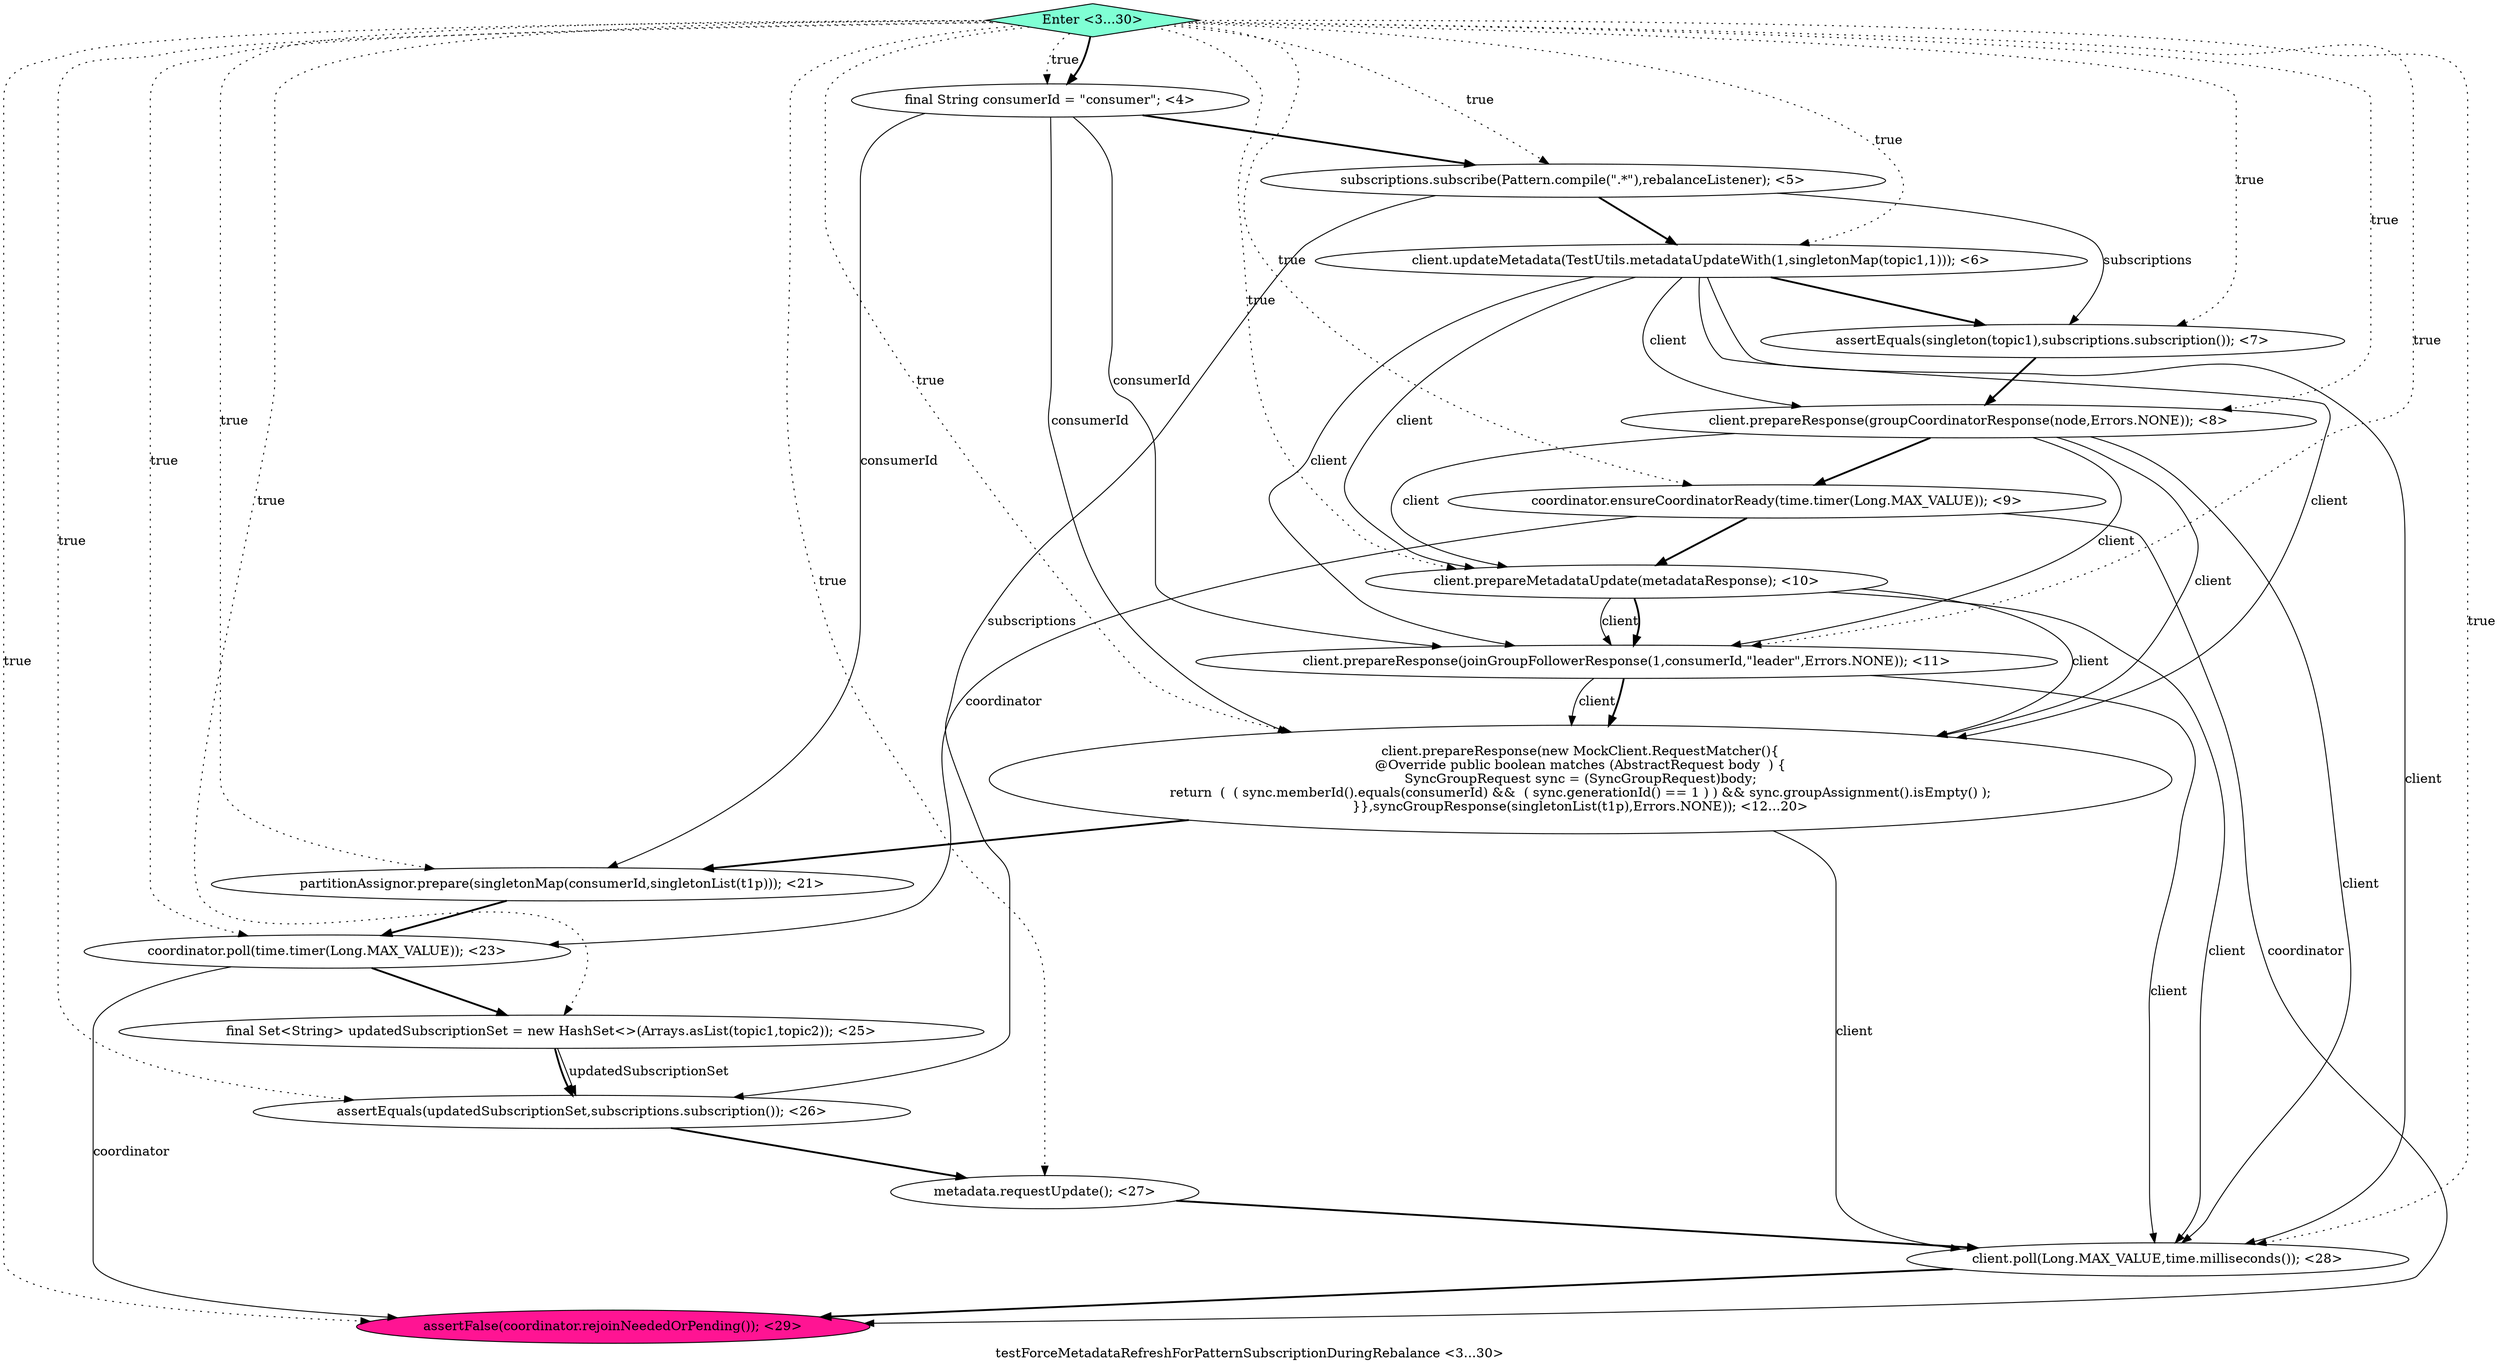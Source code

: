 digraph PDG {
label = "testForceMetadataRefreshForPatternSubscriptionDuringRebalance <3...30>";
0.1 [style = filled, label = "subscriptions.subscribe(Pattern.compile(\".*\"),rebalanceListener); <5>", fillcolor = white, shape = ellipse];
0.13 [style = filled, label = "metadata.requestUpdate(); <27>", fillcolor = white, shape = ellipse];
0.16 [style = filled, label = "Enter <3...30>", fillcolor = aquamarine, shape = diamond];
0.14 [style = filled, label = "client.poll(Long.MAX_VALUE,time.milliseconds()); <28>", fillcolor = white, shape = ellipse];
0.10 [style = filled, label = "coordinator.poll(time.timer(Long.MAX_VALUE)); <23>", fillcolor = white, shape = ellipse];
0.11 [style = filled, label = "final Set<String> updatedSubscriptionSet = new HashSet<>(Arrays.asList(topic1,topic2)); <25>", fillcolor = white, shape = ellipse];
0.4 [style = filled, label = "client.prepareResponse(groupCoordinatorResponse(node,Errors.NONE)); <8>", fillcolor = white, shape = ellipse];
0.9 [style = filled, label = "partitionAssignor.prepare(singletonMap(consumerId,singletonList(t1p))); <21>", fillcolor = white, shape = ellipse];
0.8 [style = filled, label = "client.prepareResponse(new MockClient.RequestMatcher(){
@Override public boolean matches (AbstractRequest body  ) {
SyncGroupRequest sync = (SyncGroupRequest)body;
return  (  ( sync.memberId().equals(consumerId) &&  ( sync.generationId() == 1 ) ) && sync.groupAssignment().isEmpty() );
}},syncGroupResponse(singletonList(t1p),Errors.NONE)); <12...20>", fillcolor = white, shape = ellipse];
0.6 [style = filled, label = "client.prepareMetadataUpdate(metadataResponse); <10>", fillcolor = white, shape = ellipse];
0.3 [style = filled, label = "assertEquals(singleton(topic1),subscriptions.subscription()); <7>", fillcolor = white, shape = ellipse];
0.12 [style = filled, label = "assertEquals(updatedSubscriptionSet,subscriptions.subscription()); <26>", fillcolor = white, shape = ellipse];
0.7 [style = filled, label = "client.prepareResponse(joinGroupFollowerResponse(1,consumerId,\"leader\",Errors.NONE)); <11>", fillcolor = white, shape = ellipse];
0.15 [style = filled, label = "assertFalse(coordinator.rejoinNeededOrPending()); <29>", fillcolor = deeppink, shape = ellipse];
0.2 [style = filled, label = "client.updateMetadata(TestUtils.metadataUpdateWith(1,singletonMap(topic1,1))); <6>", fillcolor = white, shape = ellipse];
0.5 [style = filled, label = "coordinator.ensureCoordinatorReady(time.timer(Long.MAX_VALUE)); <9>", fillcolor = white, shape = ellipse];
0.0 [style = filled, label = "final String consumerId = \"consumer\"; <4>", fillcolor = white, shape = ellipse];
0.0 -> 0.1 [style = bold, label=""];
0.0 -> 0.7 [style = solid, label="consumerId"];
0.0 -> 0.8 [style = solid, label="consumerId"];
0.0 -> 0.9 [style = solid, label="consumerId"];
0.1 -> 0.2 [style = bold, label=""];
0.1 -> 0.3 [style = solid, label="subscriptions"];
0.1 -> 0.12 [style = solid, label="subscriptions"];
0.2 -> 0.3 [style = bold, label=""];
0.2 -> 0.4 [style = solid, label="client"];
0.2 -> 0.6 [style = solid, label="client"];
0.2 -> 0.7 [style = solid, label="client"];
0.2 -> 0.8 [style = solid, label="client"];
0.2 -> 0.14 [style = solid, label="client"];
0.3 -> 0.4 [style = bold, label=""];
0.4 -> 0.5 [style = bold, label=""];
0.4 -> 0.6 [style = solid, label="client"];
0.4 -> 0.7 [style = solid, label="client"];
0.4 -> 0.8 [style = solid, label="client"];
0.4 -> 0.14 [style = solid, label="client"];
0.5 -> 0.6 [style = bold, label=""];
0.5 -> 0.10 [style = solid, label="coordinator"];
0.5 -> 0.15 [style = solid, label="coordinator"];
0.6 -> 0.7 [style = solid, label="client"];
0.6 -> 0.7 [style = bold, label=""];
0.6 -> 0.8 [style = solid, label="client"];
0.6 -> 0.14 [style = solid, label="client"];
0.7 -> 0.8 [style = solid, label="client"];
0.7 -> 0.8 [style = bold, label=""];
0.7 -> 0.14 [style = solid, label="client"];
0.8 -> 0.9 [style = bold, label=""];
0.8 -> 0.14 [style = solid, label="client"];
0.9 -> 0.10 [style = bold, label=""];
0.10 -> 0.11 [style = bold, label=""];
0.10 -> 0.15 [style = solid, label="coordinator"];
0.11 -> 0.12 [style = solid, label="updatedSubscriptionSet"];
0.11 -> 0.12 [style = bold, label=""];
0.12 -> 0.13 [style = bold, label=""];
0.13 -> 0.14 [style = bold, label=""];
0.14 -> 0.15 [style = bold, label=""];
0.16 -> 0.0 [style = dotted, label="true"];
0.16 -> 0.0 [style = bold, label=""];
0.16 -> 0.1 [style = dotted, label="true"];
0.16 -> 0.2 [style = dotted, label="true"];
0.16 -> 0.3 [style = dotted, label="true"];
0.16 -> 0.4 [style = dotted, label="true"];
0.16 -> 0.5 [style = dotted, label="true"];
0.16 -> 0.6 [style = dotted, label="true"];
0.16 -> 0.7 [style = dotted, label="true"];
0.16 -> 0.8 [style = dotted, label="true"];
0.16 -> 0.9 [style = dotted, label="true"];
0.16 -> 0.10 [style = dotted, label="true"];
0.16 -> 0.11 [style = dotted, label="true"];
0.16 -> 0.12 [style = dotted, label="true"];
0.16 -> 0.13 [style = dotted, label="true"];
0.16 -> 0.14 [style = dotted, label="true"];
0.16 -> 0.15 [style = dotted, label="true"];
}
